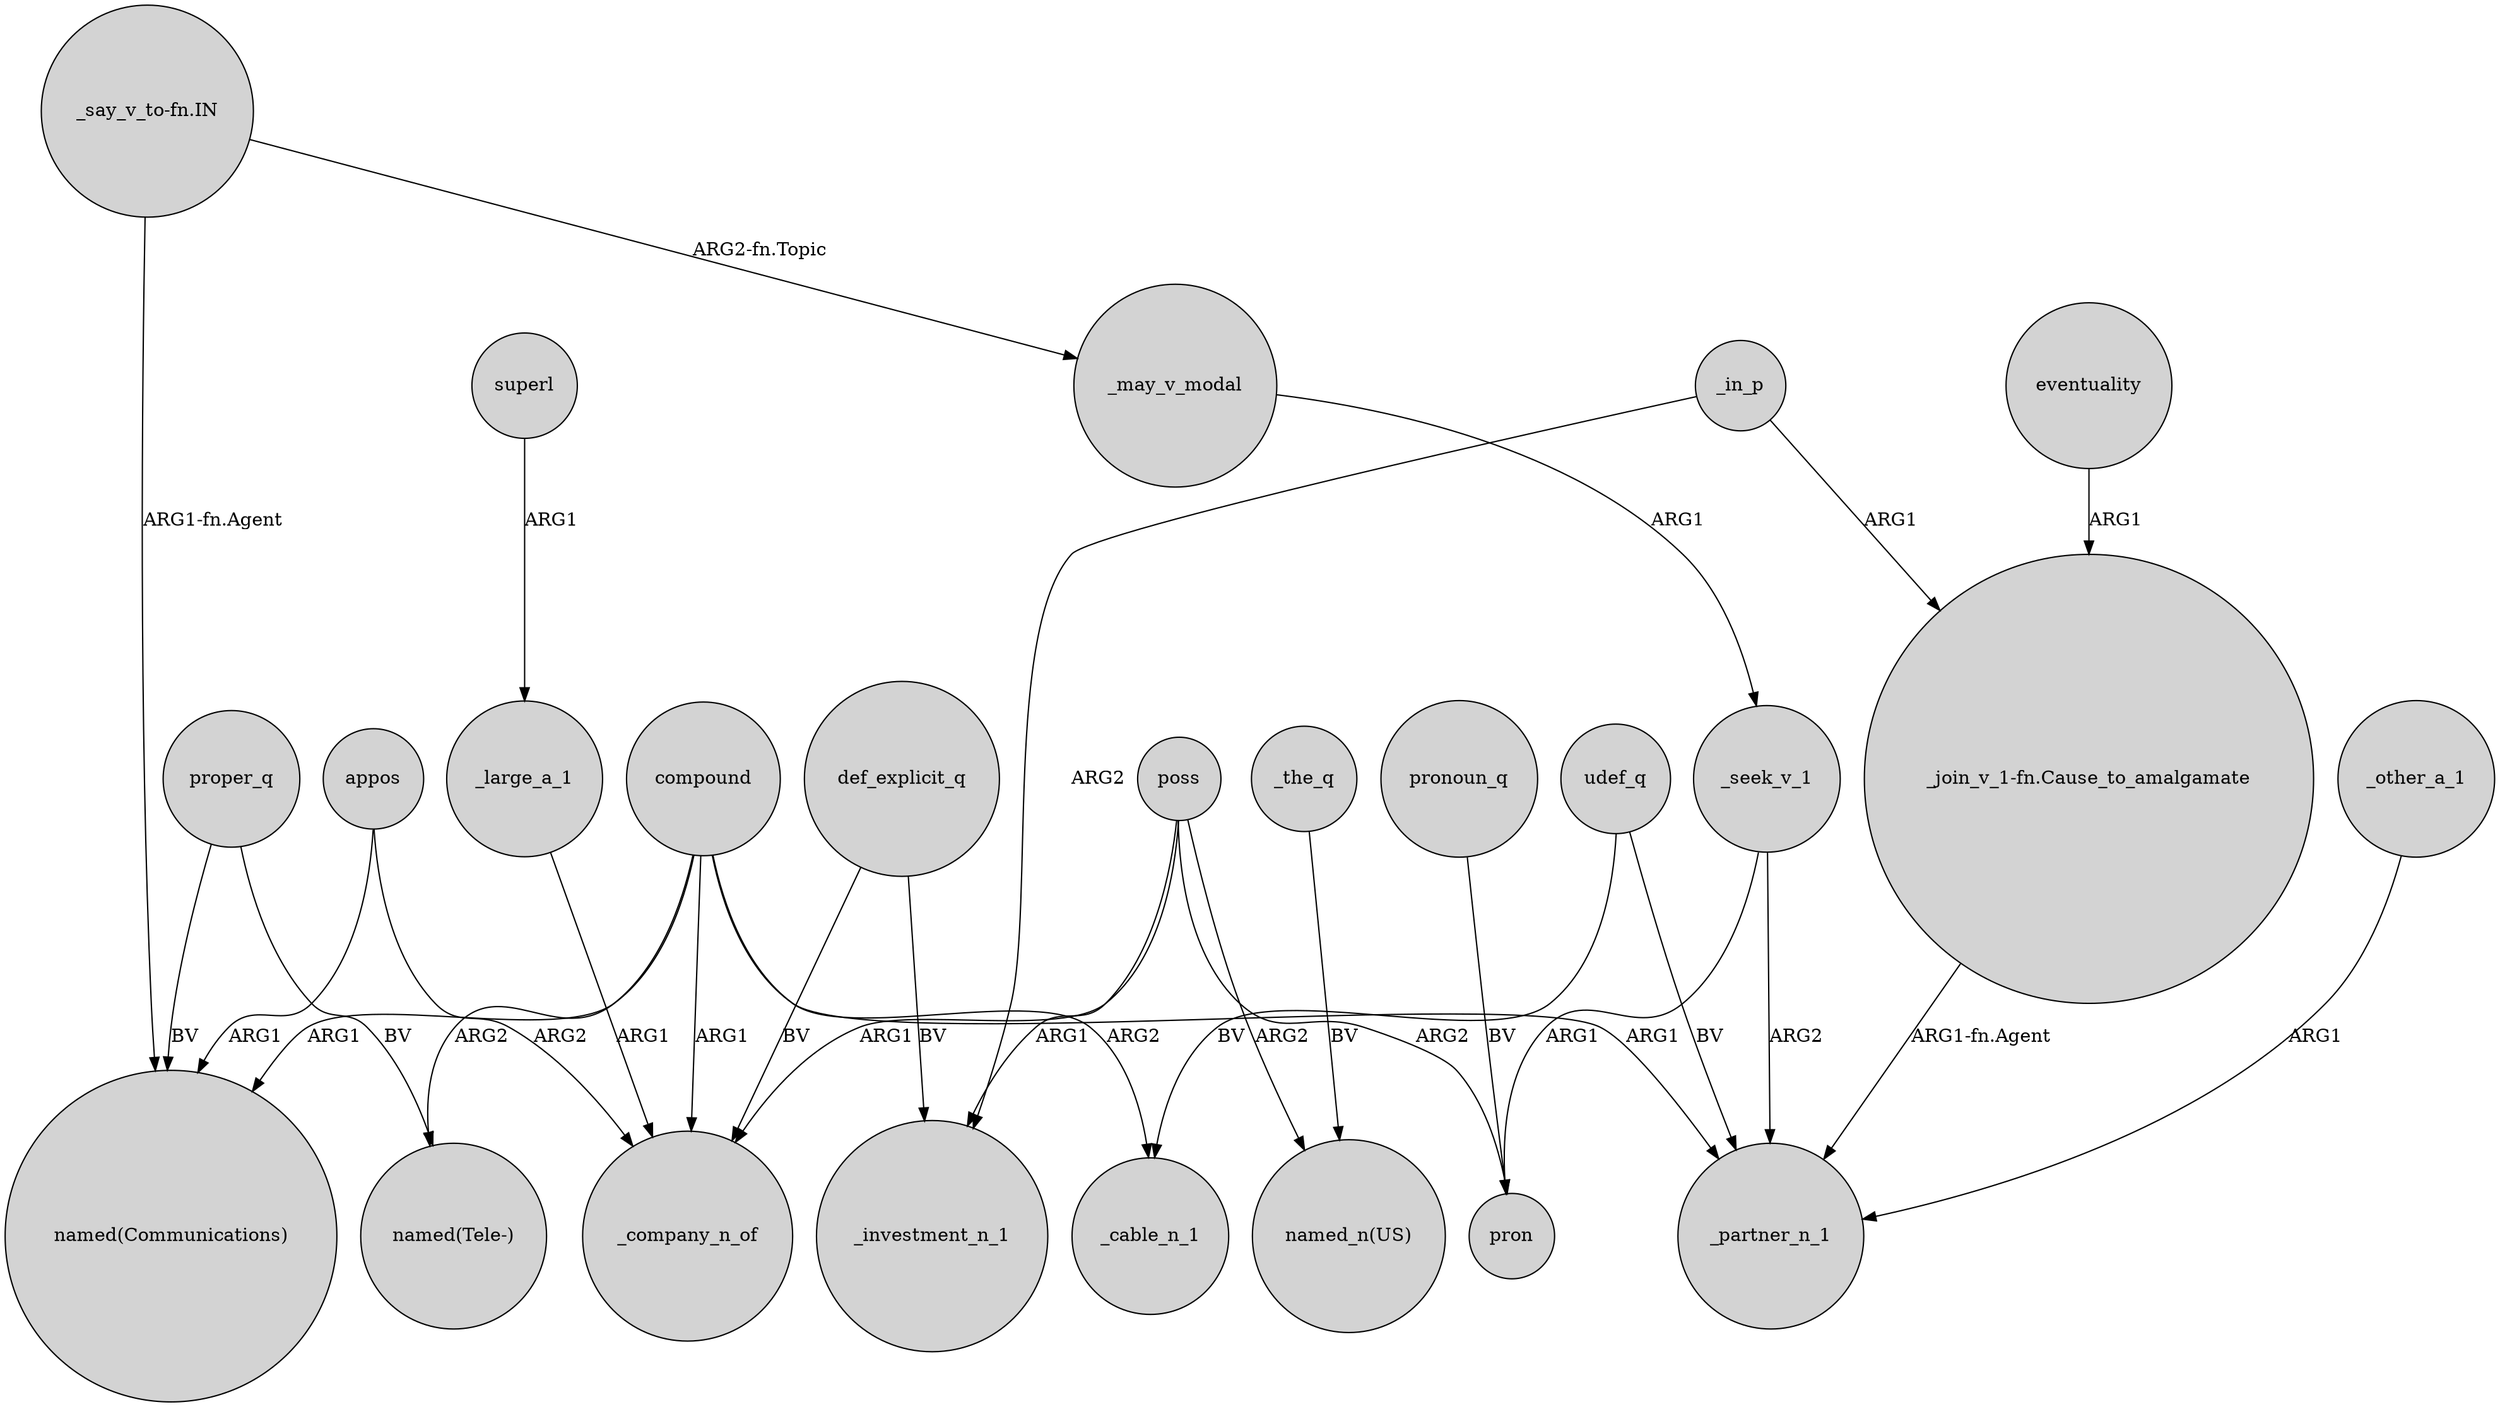 digraph {
	node [shape=circle style=filled]
	superl -> _large_a_1 [label=ARG1]
	appos -> "named(Communications)" [label=ARG1]
	poss -> pron [label=ARG2]
	poss -> _investment_n_1 [label=ARG1]
	proper_q -> "named(Communications)" [label=BV]
	compound -> _partner_n_1 [label=ARG1]
	"_join_v_1-fn.Cause_to_amalgamate" -> _partner_n_1 [label="ARG1-fn.Agent"]
	udef_q -> _partner_n_1 [label=BV]
	_seek_v_1 -> _partner_n_1 [label=ARG2]
	proper_q -> "named(Tele-)" [label=BV]
	_the_q -> "named_n(US)" [label=BV]
	compound -> "named(Communications)" [label=ARG1]
	def_explicit_q -> _company_n_of [label=BV]
	compound -> _company_n_of [label=ARG1]
	pronoun_q -> pron [label=BV]
	"_say_v_to-fn.IN" -> _may_v_modal [label="ARG2-fn.Topic"]
	_may_v_modal -> _seek_v_1 [label=ARG1]
	appos -> _company_n_of [label=ARG2]
	_in_p -> _investment_n_1 [label=ARG2]
	compound -> _cable_n_1 [label=ARG2]
	_seek_v_1 -> pron [label=ARG1]
	def_explicit_q -> _investment_n_1 [label=BV]
	_in_p -> "_join_v_1-fn.Cause_to_amalgamate" [label=ARG1]
	udef_q -> _cable_n_1 [label=BV]
	poss -> _company_n_of [label=ARG1]
	eventuality -> "_join_v_1-fn.Cause_to_amalgamate" [label=ARG1]
	compound -> "named(Tele-)" [label=ARG2]
	_other_a_1 -> _partner_n_1 [label=ARG1]
	poss -> "named_n(US)" [label=ARG2]
	_large_a_1 -> _company_n_of [label=ARG1]
	"_say_v_to-fn.IN" -> "named(Communications)" [label="ARG1-fn.Agent"]
}
